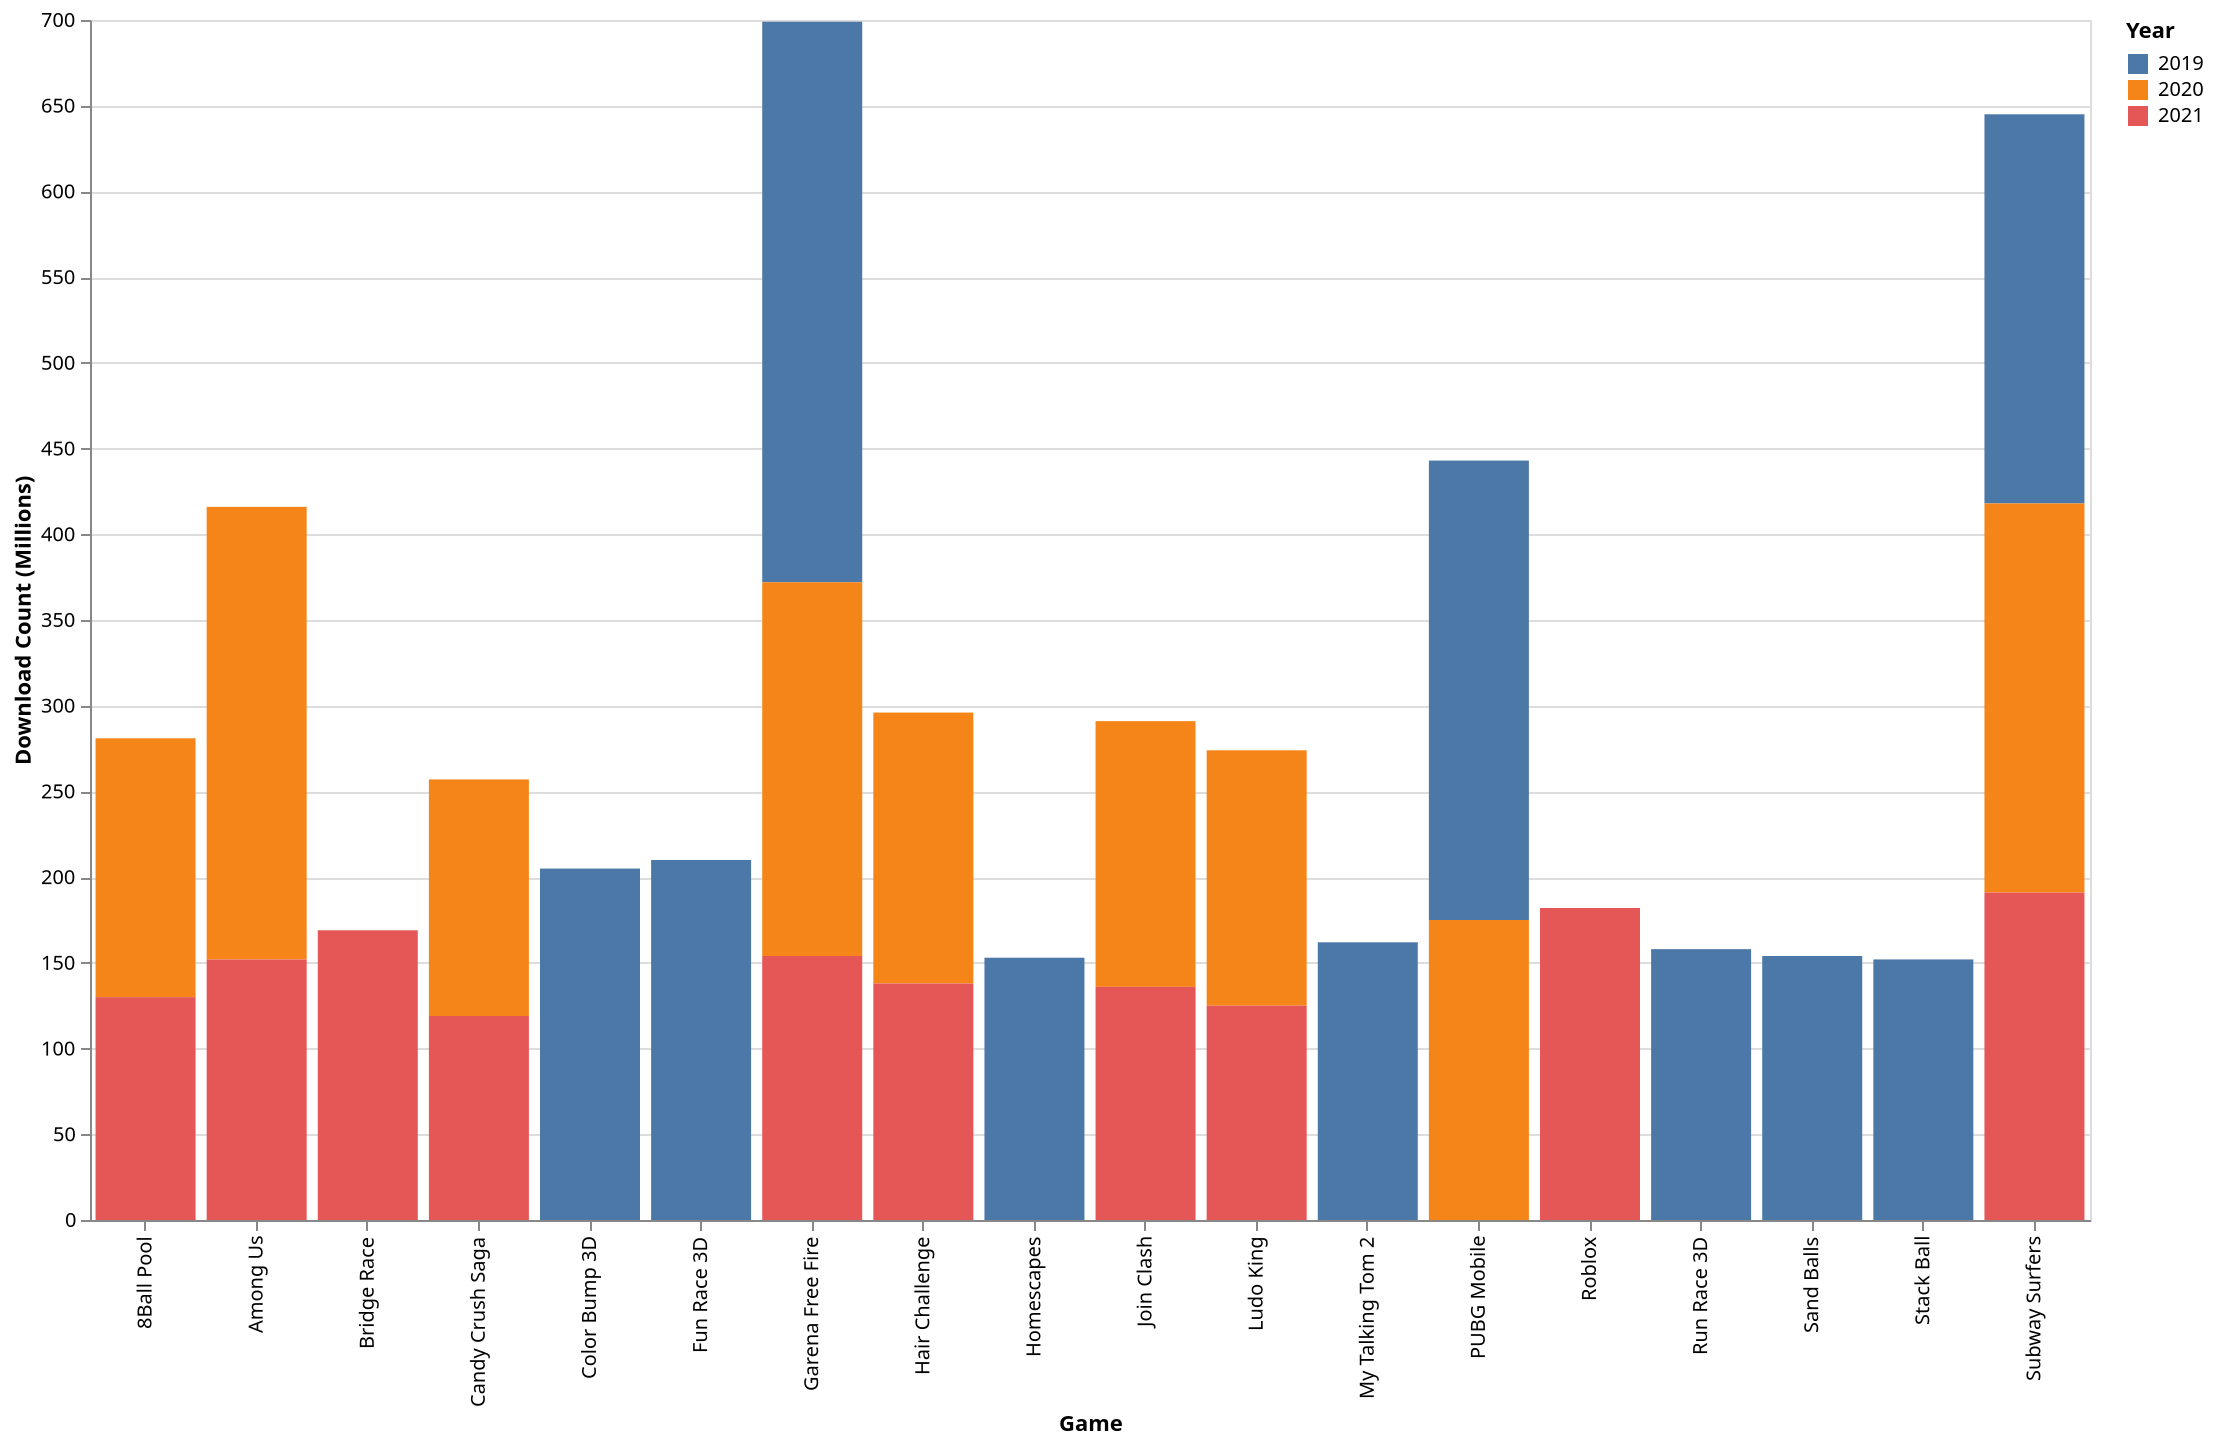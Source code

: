 {
  "$schema": "https://vega.github.io/schema/vega-lite/v5.json",
  "description": "Most popular game download trends for 2019, 2020 and 2021",
  "width": 1000,
  "height": 600,
  "data": {
    "values": [
      {"Year": "2019", "Game": "Garena Free Fire", "Downloads (mm)": 327},
      {"Year": "2019", "Game": "PUBG Mobile", "Downloads (mm)": 268},
      {"Year": "2019", "Game": "Subway Surfers", "Downloads (mm)": 227},
      {"Year": "2019", "Game": "Fun Race 3D", "Downloads (mm)": 210},
      {"Year": "2019", "Game": "Color Bump 3D", "Downloads (mm)": 205},
      {"Year": "2019", "Game": "My Talking Tom 2", "Downloads (mm)": 162},
      {"Year": "2019", "Game": "Run Race 3D", "Downloads (mm)": 158},
      {"Year": "2019", "Game": "Sand Balls", "Downloads (mm)": 154},
      {"Year": "2019", "Game": "Homescapes", "Downloads (mm)": 153},
      {"Year": "2019", "Game": "Stack Ball", "Downloads (mm)": 152},
      {"Year": "2020", "Game": "Among Us", "Downloads (mm)": 264},
      {"Year": "2020", "Game": "Subway Surfers", "Downloads (mm)": 227},
      {"Year": "2020", "Game": "Garena Free Fire", "Downloads (mm)": 218},
      {"Year": "2020", "Game": "PUBG Mobile", "Downloads (mm)": 175},
      {"Year": "2020", "Game": "Hair Challenge", "Downloads (mm)": 158},
      {"Year": "2020", "Game": "Join Clash", "Downloads (mm)": 155},
      {"Year": "2020", "Game": "8Ball Pool", "Downloads (mm)": 151},
      {"Year": "2020", "Game": "Ludo King", "Downloads (mm)": 149},
      {"Year": "2020", "Game": "Candy Crush Saga", "Downloads (mm)": 138},
      {"Year": "2021", "Game": "Subway Surfers", "Downloads (mm)": 191},
      {"Year": "2021", "Game": "Roblox", "Downloads (mm)": 182},
      {"Year": "2021", "Game": "Bridge Race", "Downloads (mm)": 169},
      {"Year": "2021", "Game": "Garena Free Fire", "Downloads (mm)": 154},
      {"Year": "2021", "Game": "Among Us", "Downloads (mm)": 152},
      {"Year": "2021", "Game": "Hair Challenge", "Downloads (mm)": 138},
      {"Year": "2021", "Game": "Join Clash", "Downloads (mm)": 136},
      {"Year": "2021", "Game": "8Ball Pool", "Downloads (mm)": 130},
      {"Year": "2021", "Game": "Ludo King", "Downloads (mm)": 125},
      {"Year": "2021", "Game": "Candy Crush Saga", "Downloads (mm)": 119}
    ]
  },
  "params": [
        {
          "name": "Year",
          "bind": {
            "input": "select",
            "options": [
              null,
              "2019", 
              "2020",
              "2021"
            ],
            "labels": [
              "Show All",
              "2019", 
              "2020",
              "2021"
            ],
            "name": "Year: "
          }
        }
      ],
      "transform": [
        {
          "filter": "Year == null || datum.Year == Year"
        }
      ],
  "mark": "bar",
  "encoding": {
    "x": {"field": "Game", "type": "nominal", "title": "Game"},
    "y": {
      "field": "Downloads (mm)",
      "type": "quantitative",
      "title": "Download Count (Millions)"
    },
    "color": {"field": "Year", "type": "nominal", "title": "Year"},
    "tooltip": [
      {"field": "Game", "type": "nominal", "title": "Game"},
      {
        "field": "Downloads (mm)",
        "type": "quantitative",
        "title": "Download Count (Millions)"
      },
      {"field": "Year", "type": "nominal", "title": "Year"}
    ]
  },
  "config": {}
}
